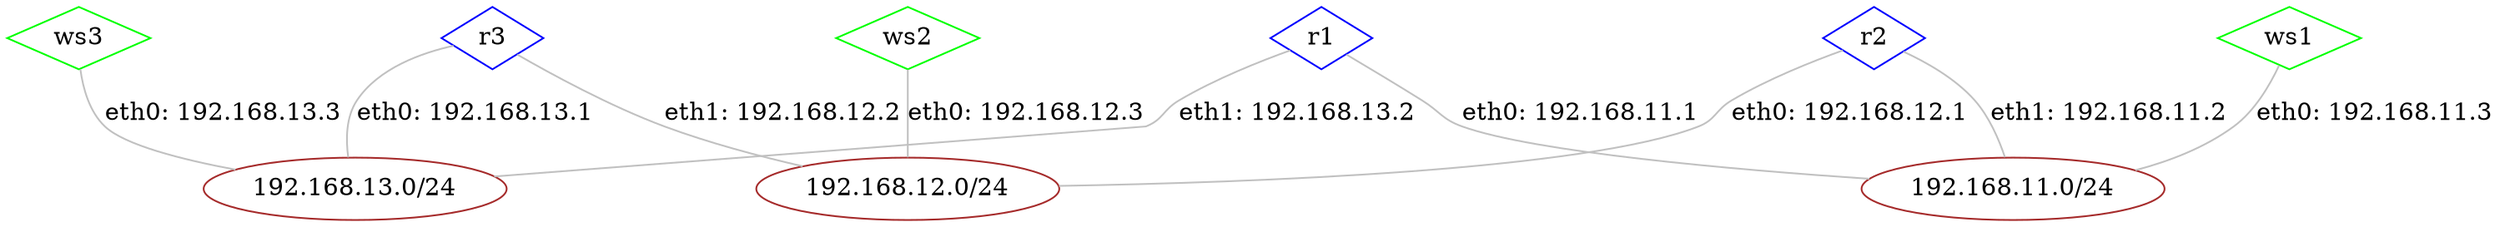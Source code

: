 graph G {
edge [len=1.5];
node [shape=diamond, color="green"];
r1 [color="blue"];
r2 [color="blue"];
r3 [color="blue"];
ws1;
ws2;
ws3;
node [shape=ellipse, color="brown"];
lan3 [label="192.168.13.0/24"];
lan1 [label="192.168.11.0/24"];
lan1 [label="192.168.11.0/24"];
lan2 [label="192.168.12.0/24"];
lan2 [label="192.168.12.0/24"];
lan3 [label="192.168.13.0/24"];
lan1 [label="192.168.11.0/24"];
lan3 [label="192.168.13.0/24"];
lan2 [label="192.168.12.0/24"];
r1 -- lan3 [label="eth1: 192.168.13.2", color="gray"];
r1 -- lan1 [label="eth0: 192.168.11.1", color="gray"];
r2 -- lan1 [label="eth1: 192.168.11.2", color="gray"];
r2 -- lan2 [label="eth0: 192.168.12.1", color="gray"];
r3 -- lan2 [label="eth1: 192.168.12.2", color="gray"];
r3 -- lan3 [label="eth0: 192.168.13.1", color="gray"];
ws1 -- lan1 [label="eth0: 192.168.11.3", color="gray"];
ws2 -- lan2 [label="eth0: 192.168.12.3", color="gray"];
ws3 -- lan3 [label="eth0: 192.168.13.3", color="gray"];
}
